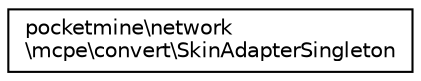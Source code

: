 digraph "Graphical Class Hierarchy"
{
 // INTERACTIVE_SVG=YES
 // LATEX_PDF_SIZE
  edge [fontname="Helvetica",fontsize="10",labelfontname="Helvetica",labelfontsize="10"];
  node [fontname="Helvetica",fontsize="10",shape=record];
  rankdir="LR";
  Node0 [label="pocketmine\\network\l\\mcpe\\convert\\SkinAdapterSingleton",height=0.2,width=0.4,color="black", fillcolor="white", style="filled",URL="$d4/d6d/classpocketmine_1_1network_1_1mcpe_1_1convert_1_1_skin_adapter_singleton.html",tooltip=" "];
}
